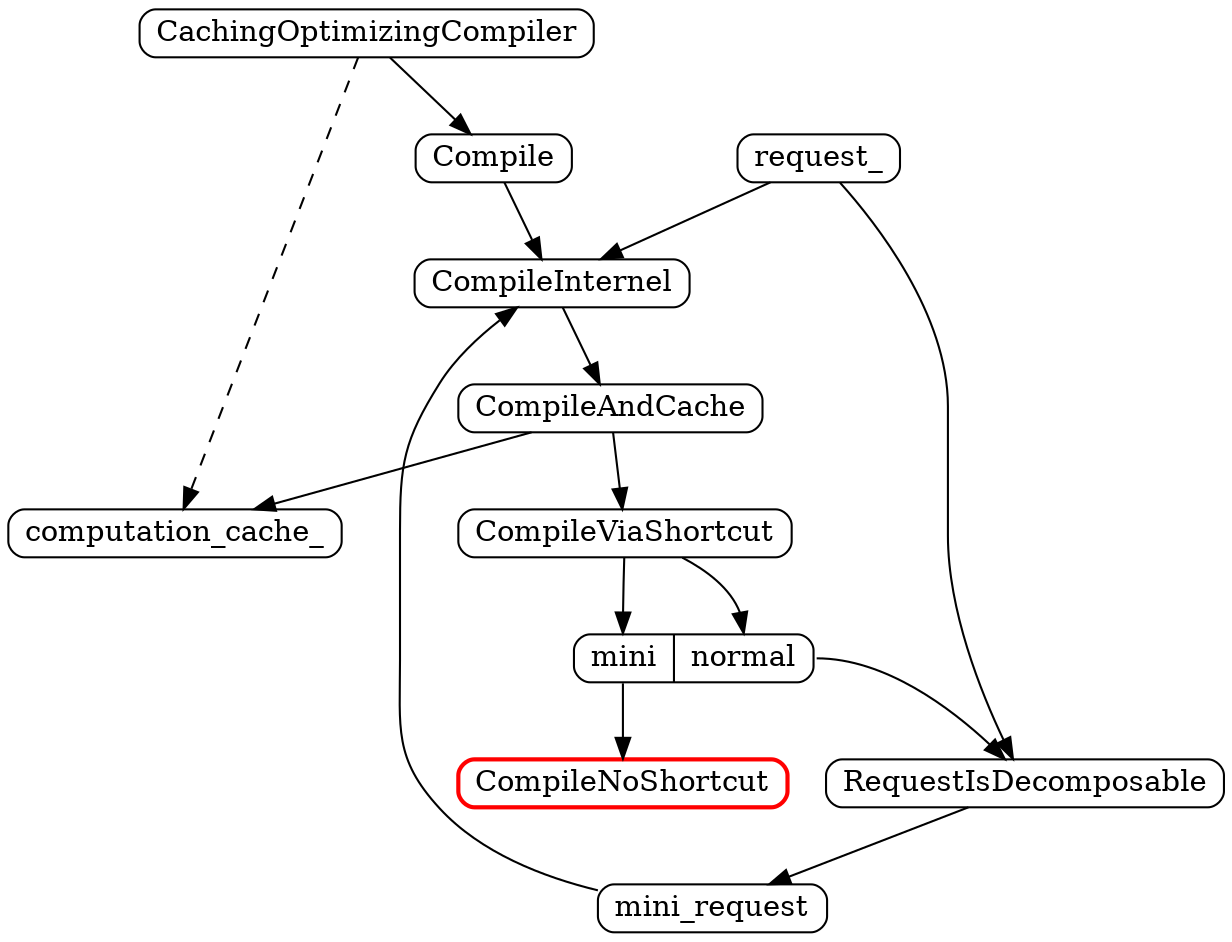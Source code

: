 digraph ComputationGraph{
        rankdir = TB
        node[shape=Mrecord, width=.1, height=.1]

        request_
        CompileNoShortcut[style=bold,color=red]
        CachingOptimizingCompiler -> Compile
        CachingOptimizingCompiler -> computation_cache_[style=dashed]

        request_ -> CompileInternel
        Compile -> CompileInternel -> CompileAndCache
        CompileAndCache -> computation_cache_
        CompileAndCache -> CompileViaShortcut
        CompileViaShortcut -> is_mini_request:m -> CompileNoShortcut
        CompileViaShortcut -> is_mini_request:n -> RequestIsDecomposable
        is_mini_request[label="<m> mini | <n> normal"]


        request_ -> RequestIsDecomposable -> mini_request
        mini_request -> CompileInternel
        
}
